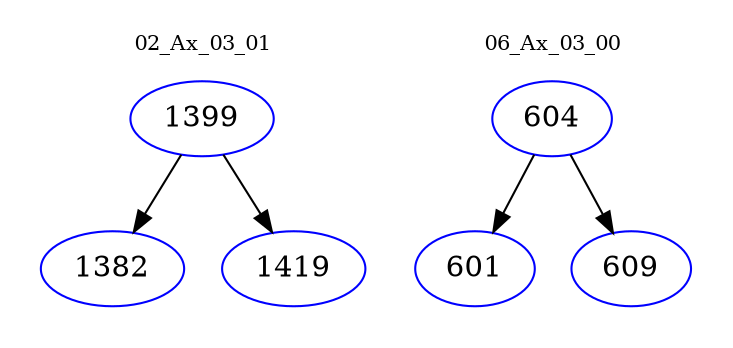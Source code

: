 digraph{
subgraph cluster_0 {
color = white
label = "02_Ax_03_01";
fontsize=10;
T0_1399 [label="1399", color="blue"]
T0_1399 -> T0_1382 [color="black"]
T0_1382 [label="1382", color="blue"]
T0_1399 -> T0_1419 [color="black"]
T0_1419 [label="1419", color="blue"]
}
subgraph cluster_1 {
color = white
label = "06_Ax_03_00";
fontsize=10;
T1_604 [label="604", color="blue"]
T1_604 -> T1_601 [color="black"]
T1_601 [label="601", color="blue"]
T1_604 -> T1_609 [color="black"]
T1_609 [label="609", color="blue"]
}
}
